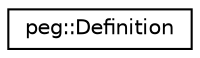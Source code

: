 digraph "Graphical Class Hierarchy"
{
 // LATEX_PDF_SIZE
  edge [fontname="Helvetica",fontsize="10",labelfontname="Helvetica",labelfontsize="10"];
  node [fontname="Helvetica",fontsize="10",shape=record];
  rankdir="LR";
  Node0 [label="peg::Definition",height=0.2,width=0.4,color="black", fillcolor="white", style="filled",URL="$classpeg_1_1Definition.html",tooltip=" "];
}

